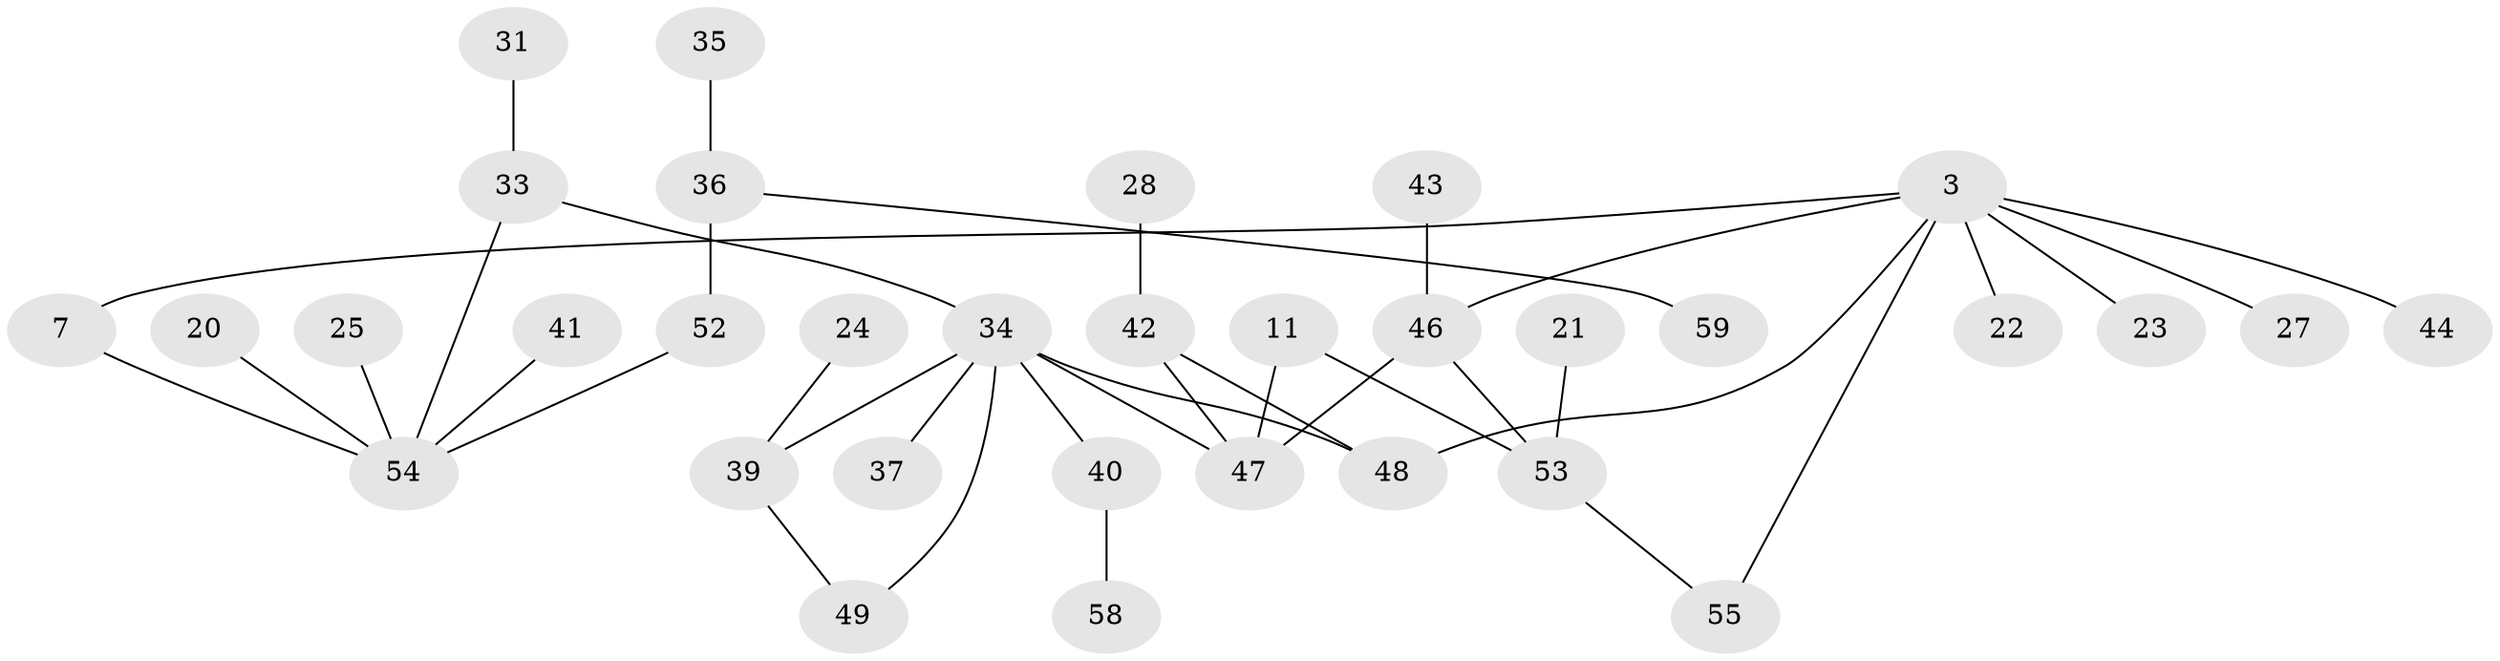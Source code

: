 // original degree distribution, {0: 0.1724137931034483, 3: 0.14655172413793102, 1: 0.33620689655172414, 2: 0.2672413793103448, 8: 0.008620689655172414, 4: 0.05172413793103448, 5: 0.017241379310344827}
// Generated by graph-tools (version 1.1) at 2025/49/03/09/25 03:49:14]
// undirected, 33 vertices, 38 edges
graph export_dot {
graph [start="1"]
  node [color=gray90,style=filled];
  3;
  7;
  11;
  20;
  21;
  22;
  23;
  24;
  25;
  27;
  28;
  31;
  33;
  34;
  35;
  36;
  37;
  39;
  40;
  41;
  42;
  43;
  44;
  46;
  47;
  48;
  49;
  52;
  53;
  54;
  55;
  58;
  59;
  3 -- 7 [weight=1.0];
  3 -- 22 [weight=1.0];
  3 -- 23 [weight=1.0];
  3 -- 27 [weight=1.0];
  3 -- 44 [weight=1.0];
  3 -- 46 [weight=1.0];
  3 -- 48 [weight=1.0];
  3 -- 55 [weight=1.0];
  7 -- 54 [weight=1.0];
  11 -- 47 [weight=1.0];
  11 -- 53 [weight=1.0];
  20 -- 54 [weight=1.0];
  21 -- 53 [weight=1.0];
  24 -- 39 [weight=1.0];
  25 -- 54 [weight=1.0];
  28 -- 42 [weight=1.0];
  31 -- 33 [weight=1.0];
  33 -- 34 [weight=1.0];
  33 -- 54 [weight=1.0];
  34 -- 37 [weight=1.0];
  34 -- 39 [weight=1.0];
  34 -- 40 [weight=1.0];
  34 -- 47 [weight=1.0];
  34 -- 48 [weight=1.0];
  34 -- 49 [weight=1.0];
  35 -- 36 [weight=1.0];
  36 -- 52 [weight=2.0];
  36 -- 59 [weight=1.0];
  39 -- 49 [weight=1.0];
  40 -- 58 [weight=1.0];
  41 -- 54 [weight=1.0];
  42 -- 47 [weight=2.0];
  42 -- 48 [weight=1.0];
  43 -- 46 [weight=1.0];
  46 -- 47 [weight=1.0];
  46 -- 53 [weight=1.0];
  52 -- 54 [weight=1.0];
  53 -- 55 [weight=1.0];
}
